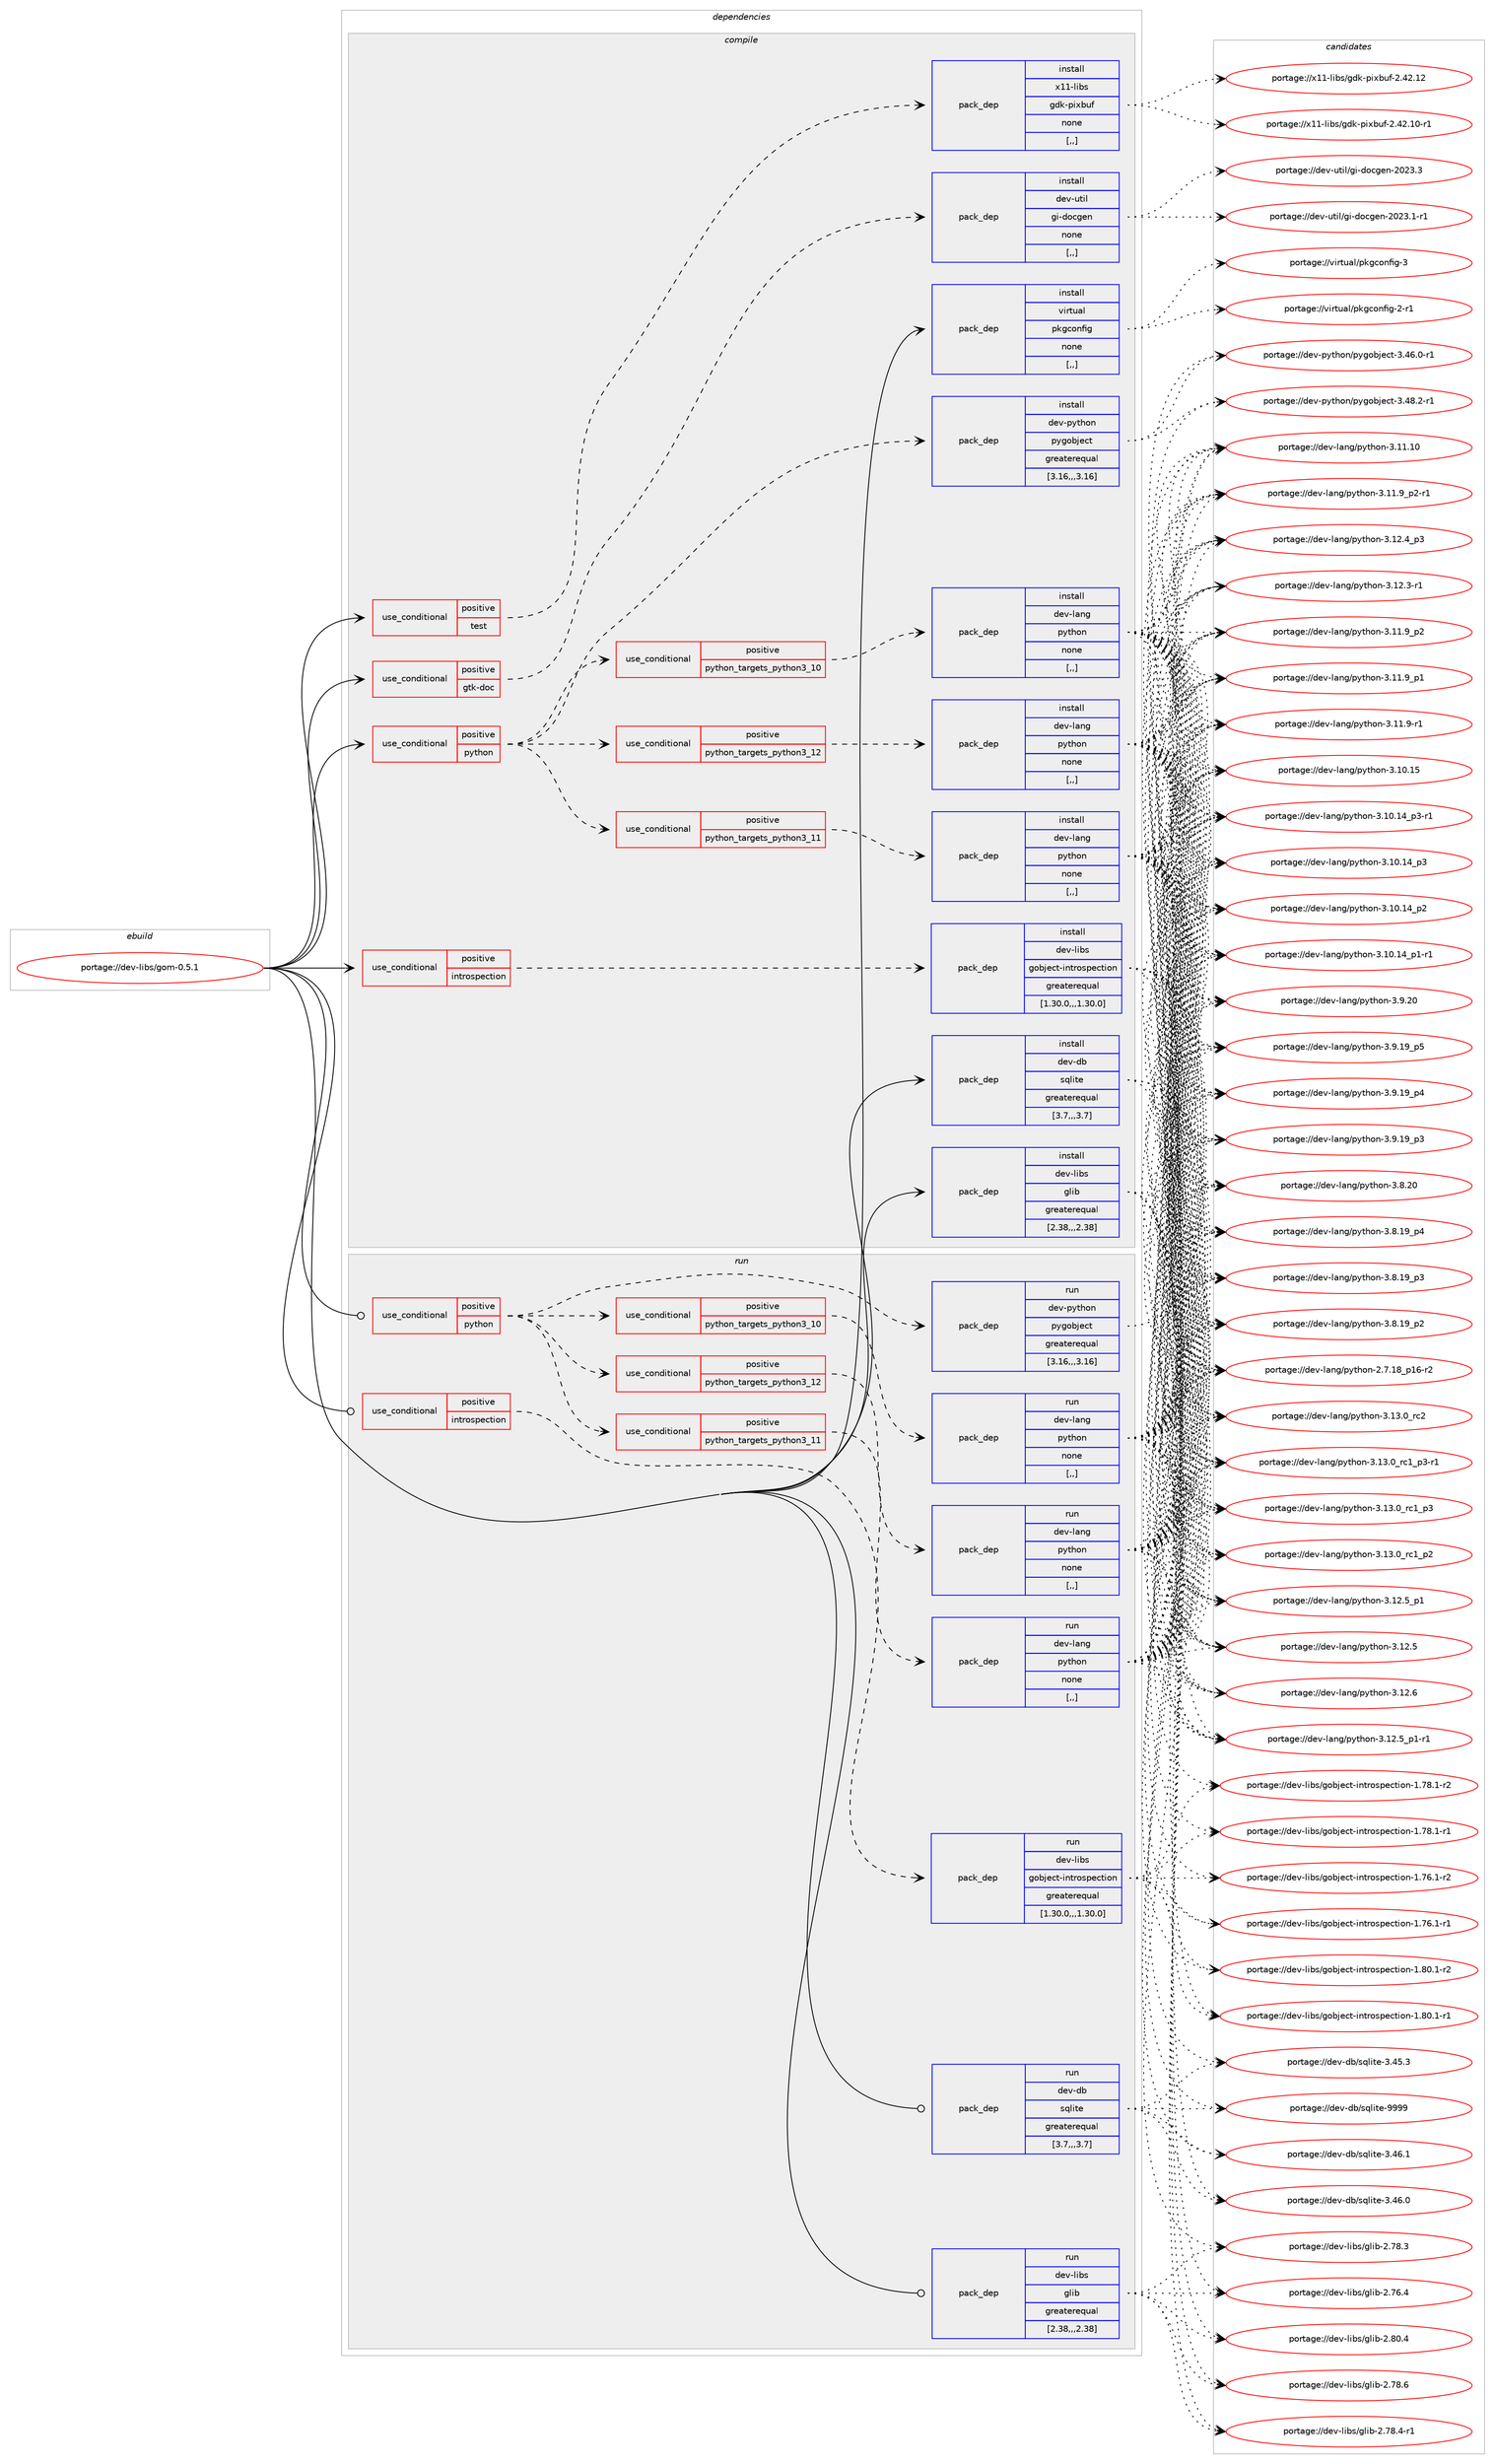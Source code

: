 digraph prolog {

# *************
# Graph options
# *************

newrank=true;
concentrate=true;
compound=true;
graph [rankdir=LR,fontname=Helvetica,fontsize=10,ranksep=1.5];#, ranksep=2.5, nodesep=0.2];
edge  [arrowhead=vee];
node  [fontname=Helvetica,fontsize=10];

# **********
# The ebuild
# **********

subgraph cluster_leftcol {
color=gray;
label=<<i>ebuild</i>>;
id [label="portage://dev-libs/gom-0.5.1", color=red, width=4, href="../dev-libs/gom-0.5.1.svg"];
}

# ****************
# The dependencies
# ****************

subgraph cluster_midcol {
color=gray;
label=<<i>dependencies</i>>;
subgraph cluster_compile {
fillcolor="#eeeeee";
style=filled;
label=<<i>compile</i>>;
subgraph cond156551 {
dependency602653 [label=<<TABLE BORDER="0" CELLBORDER="1" CELLSPACING="0" CELLPADDING="4"><TR><TD ROWSPAN="3" CELLPADDING="10">use_conditional</TD></TR><TR><TD>positive</TD></TR><TR><TD>gtk-doc</TD></TR></TABLE>>, shape=none, color=red];
subgraph pack441358 {
dependency602654 [label=<<TABLE BORDER="0" CELLBORDER="1" CELLSPACING="0" CELLPADDING="4" WIDTH="220"><TR><TD ROWSPAN="6" CELLPADDING="30">pack_dep</TD></TR><TR><TD WIDTH="110">install</TD></TR><TR><TD>dev-util</TD></TR><TR><TD>gi-docgen</TD></TR><TR><TD>none</TD></TR><TR><TD>[,,]</TD></TR></TABLE>>, shape=none, color=blue];
}
dependency602653:e -> dependency602654:w [weight=20,style="dashed",arrowhead="vee"];
}
id:e -> dependency602653:w [weight=20,style="solid",arrowhead="vee"];
subgraph cond156552 {
dependency602655 [label=<<TABLE BORDER="0" CELLBORDER="1" CELLSPACING="0" CELLPADDING="4"><TR><TD ROWSPAN="3" CELLPADDING="10">use_conditional</TD></TR><TR><TD>positive</TD></TR><TR><TD>introspection</TD></TR></TABLE>>, shape=none, color=red];
subgraph pack441359 {
dependency602656 [label=<<TABLE BORDER="0" CELLBORDER="1" CELLSPACING="0" CELLPADDING="4" WIDTH="220"><TR><TD ROWSPAN="6" CELLPADDING="30">pack_dep</TD></TR><TR><TD WIDTH="110">install</TD></TR><TR><TD>dev-libs</TD></TR><TR><TD>gobject-introspection</TD></TR><TR><TD>greaterequal</TD></TR><TR><TD>[1.30.0,,,1.30.0]</TD></TR></TABLE>>, shape=none, color=blue];
}
dependency602655:e -> dependency602656:w [weight=20,style="dashed",arrowhead="vee"];
}
id:e -> dependency602655:w [weight=20,style="solid",arrowhead="vee"];
subgraph cond156553 {
dependency602657 [label=<<TABLE BORDER="0" CELLBORDER="1" CELLSPACING="0" CELLPADDING="4"><TR><TD ROWSPAN="3" CELLPADDING="10">use_conditional</TD></TR><TR><TD>positive</TD></TR><TR><TD>python</TD></TR></TABLE>>, shape=none, color=red];
subgraph cond156554 {
dependency602658 [label=<<TABLE BORDER="0" CELLBORDER="1" CELLSPACING="0" CELLPADDING="4"><TR><TD ROWSPAN="3" CELLPADDING="10">use_conditional</TD></TR><TR><TD>positive</TD></TR><TR><TD>python_targets_python3_10</TD></TR></TABLE>>, shape=none, color=red];
subgraph pack441360 {
dependency602659 [label=<<TABLE BORDER="0" CELLBORDER="1" CELLSPACING="0" CELLPADDING="4" WIDTH="220"><TR><TD ROWSPAN="6" CELLPADDING="30">pack_dep</TD></TR><TR><TD WIDTH="110">install</TD></TR><TR><TD>dev-lang</TD></TR><TR><TD>python</TD></TR><TR><TD>none</TD></TR><TR><TD>[,,]</TD></TR></TABLE>>, shape=none, color=blue];
}
dependency602658:e -> dependency602659:w [weight=20,style="dashed",arrowhead="vee"];
}
dependency602657:e -> dependency602658:w [weight=20,style="dashed",arrowhead="vee"];
subgraph cond156555 {
dependency602660 [label=<<TABLE BORDER="0" CELLBORDER="1" CELLSPACING="0" CELLPADDING="4"><TR><TD ROWSPAN="3" CELLPADDING="10">use_conditional</TD></TR><TR><TD>positive</TD></TR><TR><TD>python_targets_python3_11</TD></TR></TABLE>>, shape=none, color=red];
subgraph pack441361 {
dependency602661 [label=<<TABLE BORDER="0" CELLBORDER="1" CELLSPACING="0" CELLPADDING="4" WIDTH="220"><TR><TD ROWSPAN="6" CELLPADDING="30">pack_dep</TD></TR><TR><TD WIDTH="110">install</TD></TR><TR><TD>dev-lang</TD></TR><TR><TD>python</TD></TR><TR><TD>none</TD></TR><TR><TD>[,,]</TD></TR></TABLE>>, shape=none, color=blue];
}
dependency602660:e -> dependency602661:w [weight=20,style="dashed",arrowhead="vee"];
}
dependency602657:e -> dependency602660:w [weight=20,style="dashed",arrowhead="vee"];
subgraph cond156556 {
dependency602662 [label=<<TABLE BORDER="0" CELLBORDER="1" CELLSPACING="0" CELLPADDING="4"><TR><TD ROWSPAN="3" CELLPADDING="10">use_conditional</TD></TR><TR><TD>positive</TD></TR><TR><TD>python_targets_python3_12</TD></TR></TABLE>>, shape=none, color=red];
subgraph pack441362 {
dependency602663 [label=<<TABLE BORDER="0" CELLBORDER="1" CELLSPACING="0" CELLPADDING="4" WIDTH="220"><TR><TD ROWSPAN="6" CELLPADDING="30">pack_dep</TD></TR><TR><TD WIDTH="110">install</TD></TR><TR><TD>dev-lang</TD></TR><TR><TD>python</TD></TR><TR><TD>none</TD></TR><TR><TD>[,,]</TD></TR></TABLE>>, shape=none, color=blue];
}
dependency602662:e -> dependency602663:w [weight=20,style="dashed",arrowhead="vee"];
}
dependency602657:e -> dependency602662:w [weight=20,style="dashed",arrowhead="vee"];
subgraph pack441363 {
dependency602664 [label=<<TABLE BORDER="0" CELLBORDER="1" CELLSPACING="0" CELLPADDING="4" WIDTH="220"><TR><TD ROWSPAN="6" CELLPADDING="30">pack_dep</TD></TR><TR><TD WIDTH="110">install</TD></TR><TR><TD>dev-python</TD></TR><TR><TD>pygobject</TD></TR><TR><TD>greaterequal</TD></TR><TR><TD>[3.16,,,3.16]</TD></TR></TABLE>>, shape=none, color=blue];
}
dependency602657:e -> dependency602664:w [weight=20,style="dashed",arrowhead="vee"];
}
id:e -> dependency602657:w [weight=20,style="solid",arrowhead="vee"];
subgraph cond156557 {
dependency602665 [label=<<TABLE BORDER="0" CELLBORDER="1" CELLSPACING="0" CELLPADDING="4"><TR><TD ROWSPAN="3" CELLPADDING="10">use_conditional</TD></TR><TR><TD>positive</TD></TR><TR><TD>test</TD></TR></TABLE>>, shape=none, color=red];
subgraph pack441364 {
dependency602666 [label=<<TABLE BORDER="0" CELLBORDER="1" CELLSPACING="0" CELLPADDING="4" WIDTH="220"><TR><TD ROWSPAN="6" CELLPADDING="30">pack_dep</TD></TR><TR><TD WIDTH="110">install</TD></TR><TR><TD>x11-libs</TD></TR><TR><TD>gdk-pixbuf</TD></TR><TR><TD>none</TD></TR><TR><TD>[,,]</TD></TR></TABLE>>, shape=none, color=blue];
}
dependency602665:e -> dependency602666:w [weight=20,style="dashed",arrowhead="vee"];
}
id:e -> dependency602665:w [weight=20,style="solid",arrowhead="vee"];
subgraph pack441365 {
dependency602667 [label=<<TABLE BORDER="0" CELLBORDER="1" CELLSPACING="0" CELLPADDING="4" WIDTH="220"><TR><TD ROWSPAN="6" CELLPADDING="30">pack_dep</TD></TR><TR><TD WIDTH="110">install</TD></TR><TR><TD>dev-db</TD></TR><TR><TD>sqlite</TD></TR><TR><TD>greaterequal</TD></TR><TR><TD>[3.7,,,3.7]</TD></TR></TABLE>>, shape=none, color=blue];
}
id:e -> dependency602667:w [weight=20,style="solid",arrowhead="vee"];
subgraph pack441366 {
dependency602668 [label=<<TABLE BORDER="0" CELLBORDER="1" CELLSPACING="0" CELLPADDING="4" WIDTH="220"><TR><TD ROWSPAN="6" CELLPADDING="30">pack_dep</TD></TR><TR><TD WIDTH="110">install</TD></TR><TR><TD>dev-libs</TD></TR><TR><TD>glib</TD></TR><TR><TD>greaterequal</TD></TR><TR><TD>[2.38,,,2.38]</TD></TR></TABLE>>, shape=none, color=blue];
}
id:e -> dependency602668:w [weight=20,style="solid",arrowhead="vee"];
subgraph pack441367 {
dependency602669 [label=<<TABLE BORDER="0" CELLBORDER="1" CELLSPACING="0" CELLPADDING="4" WIDTH="220"><TR><TD ROWSPAN="6" CELLPADDING="30">pack_dep</TD></TR><TR><TD WIDTH="110">install</TD></TR><TR><TD>virtual</TD></TR><TR><TD>pkgconfig</TD></TR><TR><TD>none</TD></TR><TR><TD>[,,]</TD></TR></TABLE>>, shape=none, color=blue];
}
id:e -> dependency602669:w [weight=20,style="solid",arrowhead="vee"];
}
subgraph cluster_compileandrun {
fillcolor="#eeeeee";
style=filled;
label=<<i>compile and run</i>>;
}
subgraph cluster_run {
fillcolor="#eeeeee";
style=filled;
label=<<i>run</i>>;
subgraph cond156558 {
dependency602670 [label=<<TABLE BORDER="0" CELLBORDER="1" CELLSPACING="0" CELLPADDING="4"><TR><TD ROWSPAN="3" CELLPADDING="10">use_conditional</TD></TR><TR><TD>positive</TD></TR><TR><TD>introspection</TD></TR></TABLE>>, shape=none, color=red];
subgraph pack441368 {
dependency602671 [label=<<TABLE BORDER="0" CELLBORDER="1" CELLSPACING="0" CELLPADDING="4" WIDTH="220"><TR><TD ROWSPAN="6" CELLPADDING="30">pack_dep</TD></TR><TR><TD WIDTH="110">run</TD></TR><TR><TD>dev-libs</TD></TR><TR><TD>gobject-introspection</TD></TR><TR><TD>greaterequal</TD></TR><TR><TD>[1.30.0,,,1.30.0]</TD></TR></TABLE>>, shape=none, color=blue];
}
dependency602670:e -> dependency602671:w [weight=20,style="dashed",arrowhead="vee"];
}
id:e -> dependency602670:w [weight=20,style="solid",arrowhead="odot"];
subgraph cond156559 {
dependency602672 [label=<<TABLE BORDER="0" CELLBORDER="1" CELLSPACING="0" CELLPADDING="4"><TR><TD ROWSPAN="3" CELLPADDING="10">use_conditional</TD></TR><TR><TD>positive</TD></TR><TR><TD>python</TD></TR></TABLE>>, shape=none, color=red];
subgraph cond156560 {
dependency602673 [label=<<TABLE BORDER="0" CELLBORDER="1" CELLSPACING="0" CELLPADDING="4"><TR><TD ROWSPAN="3" CELLPADDING="10">use_conditional</TD></TR><TR><TD>positive</TD></TR><TR><TD>python_targets_python3_10</TD></TR></TABLE>>, shape=none, color=red];
subgraph pack441369 {
dependency602674 [label=<<TABLE BORDER="0" CELLBORDER="1" CELLSPACING="0" CELLPADDING="4" WIDTH="220"><TR><TD ROWSPAN="6" CELLPADDING="30">pack_dep</TD></TR><TR><TD WIDTH="110">run</TD></TR><TR><TD>dev-lang</TD></TR><TR><TD>python</TD></TR><TR><TD>none</TD></TR><TR><TD>[,,]</TD></TR></TABLE>>, shape=none, color=blue];
}
dependency602673:e -> dependency602674:w [weight=20,style="dashed",arrowhead="vee"];
}
dependency602672:e -> dependency602673:w [weight=20,style="dashed",arrowhead="vee"];
subgraph cond156561 {
dependency602675 [label=<<TABLE BORDER="0" CELLBORDER="1" CELLSPACING="0" CELLPADDING="4"><TR><TD ROWSPAN="3" CELLPADDING="10">use_conditional</TD></TR><TR><TD>positive</TD></TR><TR><TD>python_targets_python3_11</TD></TR></TABLE>>, shape=none, color=red];
subgraph pack441370 {
dependency602676 [label=<<TABLE BORDER="0" CELLBORDER="1" CELLSPACING="0" CELLPADDING="4" WIDTH="220"><TR><TD ROWSPAN="6" CELLPADDING="30">pack_dep</TD></TR><TR><TD WIDTH="110">run</TD></TR><TR><TD>dev-lang</TD></TR><TR><TD>python</TD></TR><TR><TD>none</TD></TR><TR><TD>[,,]</TD></TR></TABLE>>, shape=none, color=blue];
}
dependency602675:e -> dependency602676:w [weight=20,style="dashed",arrowhead="vee"];
}
dependency602672:e -> dependency602675:w [weight=20,style="dashed",arrowhead="vee"];
subgraph cond156562 {
dependency602677 [label=<<TABLE BORDER="0" CELLBORDER="1" CELLSPACING="0" CELLPADDING="4"><TR><TD ROWSPAN="3" CELLPADDING="10">use_conditional</TD></TR><TR><TD>positive</TD></TR><TR><TD>python_targets_python3_12</TD></TR></TABLE>>, shape=none, color=red];
subgraph pack441371 {
dependency602678 [label=<<TABLE BORDER="0" CELLBORDER="1" CELLSPACING="0" CELLPADDING="4" WIDTH="220"><TR><TD ROWSPAN="6" CELLPADDING="30">pack_dep</TD></TR><TR><TD WIDTH="110">run</TD></TR><TR><TD>dev-lang</TD></TR><TR><TD>python</TD></TR><TR><TD>none</TD></TR><TR><TD>[,,]</TD></TR></TABLE>>, shape=none, color=blue];
}
dependency602677:e -> dependency602678:w [weight=20,style="dashed",arrowhead="vee"];
}
dependency602672:e -> dependency602677:w [weight=20,style="dashed",arrowhead="vee"];
subgraph pack441372 {
dependency602679 [label=<<TABLE BORDER="0" CELLBORDER="1" CELLSPACING="0" CELLPADDING="4" WIDTH="220"><TR><TD ROWSPAN="6" CELLPADDING="30">pack_dep</TD></TR><TR><TD WIDTH="110">run</TD></TR><TR><TD>dev-python</TD></TR><TR><TD>pygobject</TD></TR><TR><TD>greaterequal</TD></TR><TR><TD>[3.16,,,3.16]</TD></TR></TABLE>>, shape=none, color=blue];
}
dependency602672:e -> dependency602679:w [weight=20,style="dashed",arrowhead="vee"];
}
id:e -> dependency602672:w [weight=20,style="solid",arrowhead="odot"];
subgraph pack441373 {
dependency602680 [label=<<TABLE BORDER="0" CELLBORDER="1" CELLSPACING="0" CELLPADDING="4" WIDTH="220"><TR><TD ROWSPAN="6" CELLPADDING="30">pack_dep</TD></TR><TR><TD WIDTH="110">run</TD></TR><TR><TD>dev-db</TD></TR><TR><TD>sqlite</TD></TR><TR><TD>greaterequal</TD></TR><TR><TD>[3.7,,,3.7]</TD></TR></TABLE>>, shape=none, color=blue];
}
id:e -> dependency602680:w [weight=20,style="solid",arrowhead="odot"];
subgraph pack441374 {
dependency602681 [label=<<TABLE BORDER="0" CELLBORDER="1" CELLSPACING="0" CELLPADDING="4" WIDTH="220"><TR><TD ROWSPAN="6" CELLPADDING="30">pack_dep</TD></TR><TR><TD WIDTH="110">run</TD></TR><TR><TD>dev-libs</TD></TR><TR><TD>glib</TD></TR><TR><TD>greaterequal</TD></TR><TR><TD>[2.38,,,2.38]</TD></TR></TABLE>>, shape=none, color=blue];
}
id:e -> dependency602681:w [weight=20,style="solid",arrowhead="odot"];
}
}

# **************
# The candidates
# **************

subgraph cluster_choices {
rank=same;
color=gray;
label=<<i>candidates</i>>;

subgraph choice441358 {
color=black;
nodesep=1;
choice1001011184511711610510847103105451001119910310111045504850514651 [label="portage://dev-util/gi-docgen-2023.3", color=red, width=4,href="../dev-util/gi-docgen-2023.3.svg"];
choice10010111845117116105108471031054510011199103101110455048505146494511449 [label="portage://dev-util/gi-docgen-2023.1-r1", color=red, width=4,href="../dev-util/gi-docgen-2023.1-r1.svg"];
dependency602654:e -> choice1001011184511711610510847103105451001119910310111045504850514651:w [style=dotted,weight="100"];
dependency602654:e -> choice10010111845117116105108471031054510011199103101110455048505146494511449:w [style=dotted,weight="100"];
}
subgraph choice441359 {
color=black;
nodesep=1;
choice10010111845108105981154710311198106101991164510511011611411111511210199116105111110454946564846494511450 [label="portage://dev-libs/gobject-introspection-1.80.1-r2", color=red, width=4,href="../dev-libs/gobject-introspection-1.80.1-r2.svg"];
choice10010111845108105981154710311198106101991164510511011611411111511210199116105111110454946564846494511449 [label="portage://dev-libs/gobject-introspection-1.80.1-r1", color=red, width=4,href="../dev-libs/gobject-introspection-1.80.1-r1.svg"];
choice10010111845108105981154710311198106101991164510511011611411111511210199116105111110454946555646494511450 [label="portage://dev-libs/gobject-introspection-1.78.1-r2", color=red, width=4,href="../dev-libs/gobject-introspection-1.78.1-r2.svg"];
choice10010111845108105981154710311198106101991164510511011611411111511210199116105111110454946555646494511449 [label="portage://dev-libs/gobject-introspection-1.78.1-r1", color=red, width=4,href="../dev-libs/gobject-introspection-1.78.1-r1.svg"];
choice10010111845108105981154710311198106101991164510511011611411111511210199116105111110454946555446494511450 [label="portage://dev-libs/gobject-introspection-1.76.1-r2", color=red, width=4,href="../dev-libs/gobject-introspection-1.76.1-r2.svg"];
choice10010111845108105981154710311198106101991164510511011611411111511210199116105111110454946555446494511449 [label="portage://dev-libs/gobject-introspection-1.76.1-r1", color=red, width=4,href="../dev-libs/gobject-introspection-1.76.1-r1.svg"];
dependency602656:e -> choice10010111845108105981154710311198106101991164510511011611411111511210199116105111110454946564846494511450:w [style=dotted,weight="100"];
dependency602656:e -> choice10010111845108105981154710311198106101991164510511011611411111511210199116105111110454946564846494511449:w [style=dotted,weight="100"];
dependency602656:e -> choice10010111845108105981154710311198106101991164510511011611411111511210199116105111110454946555646494511450:w [style=dotted,weight="100"];
dependency602656:e -> choice10010111845108105981154710311198106101991164510511011611411111511210199116105111110454946555646494511449:w [style=dotted,weight="100"];
dependency602656:e -> choice10010111845108105981154710311198106101991164510511011611411111511210199116105111110454946555446494511450:w [style=dotted,weight="100"];
dependency602656:e -> choice10010111845108105981154710311198106101991164510511011611411111511210199116105111110454946555446494511449:w [style=dotted,weight="100"];
}
subgraph choice441360 {
color=black;
nodesep=1;
choice10010111845108971101034711212111610411111045514649514648951149950 [label="portage://dev-lang/python-3.13.0_rc2", color=red, width=4,href="../dev-lang/python-3.13.0_rc2.svg"];
choice1001011184510897110103471121211161041111104551464951464895114994995112514511449 [label="portage://dev-lang/python-3.13.0_rc1_p3-r1", color=red, width=4,href="../dev-lang/python-3.13.0_rc1_p3-r1.svg"];
choice100101118451089711010347112121116104111110455146495146489511499499511251 [label="portage://dev-lang/python-3.13.0_rc1_p3", color=red, width=4,href="../dev-lang/python-3.13.0_rc1_p3.svg"];
choice100101118451089711010347112121116104111110455146495146489511499499511250 [label="portage://dev-lang/python-3.13.0_rc1_p2", color=red, width=4,href="../dev-lang/python-3.13.0_rc1_p2.svg"];
choice10010111845108971101034711212111610411111045514649504654 [label="portage://dev-lang/python-3.12.6", color=red, width=4,href="../dev-lang/python-3.12.6.svg"];
choice1001011184510897110103471121211161041111104551464950465395112494511449 [label="portage://dev-lang/python-3.12.5_p1-r1", color=red, width=4,href="../dev-lang/python-3.12.5_p1-r1.svg"];
choice100101118451089711010347112121116104111110455146495046539511249 [label="portage://dev-lang/python-3.12.5_p1", color=red, width=4,href="../dev-lang/python-3.12.5_p1.svg"];
choice10010111845108971101034711212111610411111045514649504653 [label="portage://dev-lang/python-3.12.5", color=red, width=4,href="../dev-lang/python-3.12.5.svg"];
choice100101118451089711010347112121116104111110455146495046529511251 [label="portage://dev-lang/python-3.12.4_p3", color=red, width=4,href="../dev-lang/python-3.12.4_p3.svg"];
choice100101118451089711010347112121116104111110455146495046514511449 [label="portage://dev-lang/python-3.12.3-r1", color=red, width=4,href="../dev-lang/python-3.12.3-r1.svg"];
choice1001011184510897110103471121211161041111104551464949464948 [label="portage://dev-lang/python-3.11.10", color=red, width=4,href="../dev-lang/python-3.11.10.svg"];
choice1001011184510897110103471121211161041111104551464949465795112504511449 [label="portage://dev-lang/python-3.11.9_p2-r1", color=red, width=4,href="../dev-lang/python-3.11.9_p2-r1.svg"];
choice100101118451089711010347112121116104111110455146494946579511250 [label="portage://dev-lang/python-3.11.9_p2", color=red, width=4,href="../dev-lang/python-3.11.9_p2.svg"];
choice100101118451089711010347112121116104111110455146494946579511249 [label="portage://dev-lang/python-3.11.9_p1", color=red, width=4,href="../dev-lang/python-3.11.9_p1.svg"];
choice100101118451089711010347112121116104111110455146494946574511449 [label="portage://dev-lang/python-3.11.9-r1", color=red, width=4,href="../dev-lang/python-3.11.9-r1.svg"];
choice1001011184510897110103471121211161041111104551464948464953 [label="portage://dev-lang/python-3.10.15", color=red, width=4,href="../dev-lang/python-3.10.15.svg"];
choice100101118451089711010347112121116104111110455146494846495295112514511449 [label="portage://dev-lang/python-3.10.14_p3-r1", color=red, width=4,href="../dev-lang/python-3.10.14_p3-r1.svg"];
choice10010111845108971101034711212111610411111045514649484649529511251 [label="portage://dev-lang/python-3.10.14_p3", color=red, width=4,href="../dev-lang/python-3.10.14_p3.svg"];
choice10010111845108971101034711212111610411111045514649484649529511250 [label="portage://dev-lang/python-3.10.14_p2", color=red, width=4,href="../dev-lang/python-3.10.14_p2.svg"];
choice100101118451089711010347112121116104111110455146494846495295112494511449 [label="portage://dev-lang/python-3.10.14_p1-r1", color=red, width=4,href="../dev-lang/python-3.10.14_p1-r1.svg"];
choice10010111845108971101034711212111610411111045514657465048 [label="portage://dev-lang/python-3.9.20", color=red, width=4,href="../dev-lang/python-3.9.20.svg"];
choice100101118451089711010347112121116104111110455146574649579511253 [label="portage://dev-lang/python-3.9.19_p5", color=red, width=4,href="../dev-lang/python-3.9.19_p5.svg"];
choice100101118451089711010347112121116104111110455146574649579511252 [label="portage://dev-lang/python-3.9.19_p4", color=red, width=4,href="../dev-lang/python-3.9.19_p4.svg"];
choice100101118451089711010347112121116104111110455146574649579511251 [label="portage://dev-lang/python-3.9.19_p3", color=red, width=4,href="../dev-lang/python-3.9.19_p3.svg"];
choice10010111845108971101034711212111610411111045514656465048 [label="portage://dev-lang/python-3.8.20", color=red, width=4,href="../dev-lang/python-3.8.20.svg"];
choice100101118451089711010347112121116104111110455146564649579511252 [label="portage://dev-lang/python-3.8.19_p4", color=red, width=4,href="../dev-lang/python-3.8.19_p4.svg"];
choice100101118451089711010347112121116104111110455146564649579511251 [label="portage://dev-lang/python-3.8.19_p3", color=red, width=4,href="../dev-lang/python-3.8.19_p3.svg"];
choice100101118451089711010347112121116104111110455146564649579511250 [label="portage://dev-lang/python-3.8.19_p2", color=red, width=4,href="../dev-lang/python-3.8.19_p2.svg"];
choice100101118451089711010347112121116104111110455046554649569511249544511450 [label="portage://dev-lang/python-2.7.18_p16-r2", color=red, width=4,href="../dev-lang/python-2.7.18_p16-r2.svg"];
dependency602659:e -> choice10010111845108971101034711212111610411111045514649514648951149950:w [style=dotted,weight="100"];
dependency602659:e -> choice1001011184510897110103471121211161041111104551464951464895114994995112514511449:w [style=dotted,weight="100"];
dependency602659:e -> choice100101118451089711010347112121116104111110455146495146489511499499511251:w [style=dotted,weight="100"];
dependency602659:e -> choice100101118451089711010347112121116104111110455146495146489511499499511250:w [style=dotted,weight="100"];
dependency602659:e -> choice10010111845108971101034711212111610411111045514649504654:w [style=dotted,weight="100"];
dependency602659:e -> choice1001011184510897110103471121211161041111104551464950465395112494511449:w [style=dotted,weight="100"];
dependency602659:e -> choice100101118451089711010347112121116104111110455146495046539511249:w [style=dotted,weight="100"];
dependency602659:e -> choice10010111845108971101034711212111610411111045514649504653:w [style=dotted,weight="100"];
dependency602659:e -> choice100101118451089711010347112121116104111110455146495046529511251:w [style=dotted,weight="100"];
dependency602659:e -> choice100101118451089711010347112121116104111110455146495046514511449:w [style=dotted,weight="100"];
dependency602659:e -> choice1001011184510897110103471121211161041111104551464949464948:w [style=dotted,weight="100"];
dependency602659:e -> choice1001011184510897110103471121211161041111104551464949465795112504511449:w [style=dotted,weight="100"];
dependency602659:e -> choice100101118451089711010347112121116104111110455146494946579511250:w [style=dotted,weight="100"];
dependency602659:e -> choice100101118451089711010347112121116104111110455146494946579511249:w [style=dotted,weight="100"];
dependency602659:e -> choice100101118451089711010347112121116104111110455146494946574511449:w [style=dotted,weight="100"];
dependency602659:e -> choice1001011184510897110103471121211161041111104551464948464953:w [style=dotted,weight="100"];
dependency602659:e -> choice100101118451089711010347112121116104111110455146494846495295112514511449:w [style=dotted,weight="100"];
dependency602659:e -> choice10010111845108971101034711212111610411111045514649484649529511251:w [style=dotted,weight="100"];
dependency602659:e -> choice10010111845108971101034711212111610411111045514649484649529511250:w [style=dotted,weight="100"];
dependency602659:e -> choice100101118451089711010347112121116104111110455146494846495295112494511449:w [style=dotted,weight="100"];
dependency602659:e -> choice10010111845108971101034711212111610411111045514657465048:w [style=dotted,weight="100"];
dependency602659:e -> choice100101118451089711010347112121116104111110455146574649579511253:w [style=dotted,weight="100"];
dependency602659:e -> choice100101118451089711010347112121116104111110455146574649579511252:w [style=dotted,weight="100"];
dependency602659:e -> choice100101118451089711010347112121116104111110455146574649579511251:w [style=dotted,weight="100"];
dependency602659:e -> choice10010111845108971101034711212111610411111045514656465048:w [style=dotted,weight="100"];
dependency602659:e -> choice100101118451089711010347112121116104111110455146564649579511252:w [style=dotted,weight="100"];
dependency602659:e -> choice100101118451089711010347112121116104111110455146564649579511251:w [style=dotted,weight="100"];
dependency602659:e -> choice100101118451089711010347112121116104111110455146564649579511250:w [style=dotted,weight="100"];
dependency602659:e -> choice100101118451089711010347112121116104111110455046554649569511249544511450:w [style=dotted,weight="100"];
}
subgraph choice441361 {
color=black;
nodesep=1;
choice10010111845108971101034711212111610411111045514649514648951149950 [label="portage://dev-lang/python-3.13.0_rc2", color=red, width=4,href="../dev-lang/python-3.13.0_rc2.svg"];
choice1001011184510897110103471121211161041111104551464951464895114994995112514511449 [label="portage://dev-lang/python-3.13.0_rc1_p3-r1", color=red, width=4,href="../dev-lang/python-3.13.0_rc1_p3-r1.svg"];
choice100101118451089711010347112121116104111110455146495146489511499499511251 [label="portage://dev-lang/python-3.13.0_rc1_p3", color=red, width=4,href="../dev-lang/python-3.13.0_rc1_p3.svg"];
choice100101118451089711010347112121116104111110455146495146489511499499511250 [label="portage://dev-lang/python-3.13.0_rc1_p2", color=red, width=4,href="../dev-lang/python-3.13.0_rc1_p2.svg"];
choice10010111845108971101034711212111610411111045514649504654 [label="portage://dev-lang/python-3.12.6", color=red, width=4,href="../dev-lang/python-3.12.6.svg"];
choice1001011184510897110103471121211161041111104551464950465395112494511449 [label="portage://dev-lang/python-3.12.5_p1-r1", color=red, width=4,href="../dev-lang/python-3.12.5_p1-r1.svg"];
choice100101118451089711010347112121116104111110455146495046539511249 [label="portage://dev-lang/python-3.12.5_p1", color=red, width=4,href="../dev-lang/python-3.12.5_p1.svg"];
choice10010111845108971101034711212111610411111045514649504653 [label="portage://dev-lang/python-3.12.5", color=red, width=4,href="../dev-lang/python-3.12.5.svg"];
choice100101118451089711010347112121116104111110455146495046529511251 [label="portage://dev-lang/python-3.12.4_p3", color=red, width=4,href="../dev-lang/python-3.12.4_p3.svg"];
choice100101118451089711010347112121116104111110455146495046514511449 [label="portage://dev-lang/python-3.12.3-r1", color=red, width=4,href="../dev-lang/python-3.12.3-r1.svg"];
choice1001011184510897110103471121211161041111104551464949464948 [label="portage://dev-lang/python-3.11.10", color=red, width=4,href="../dev-lang/python-3.11.10.svg"];
choice1001011184510897110103471121211161041111104551464949465795112504511449 [label="portage://dev-lang/python-3.11.9_p2-r1", color=red, width=4,href="../dev-lang/python-3.11.9_p2-r1.svg"];
choice100101118451089711010347112121116104111110455146494946579511250 [label="portage://dev-lang/python-3.11.9_p2", color=red, width=4,href="../dev-lang/python-3.11.9_p2.svg"];
choice100101118451089711010347112121116104111110455146494946579511249 [label="portage://dev-lang/python-3.11.9_p1", color=red, width=4,href="../dev-lang/python-3.11.9_p1.svg"];
choice100101118451089711010347112121116104111110455146494946574511449 [label="portage://dev-lang/python-3.11.9-r1", color=red, width=4,href="../dev-lang/python-3.11.9-r1.svg"];
choice1001011184510897110103471121211161041111104551464948464953 [label="portage://dev-lang/python-3.10.15", color=red, width=4,href="../dev-lang/python-3.10.15.svg"];
choice100101118451089711010347112121116104111110455146494846495295112514511449 [label="portage://dev-lang/python-3.10.14_p3-r1", color=red, width=4,href="../dev-lang/python-3.10.14_p3-r1.svg"];
choice10010111845108971101034711212111610411111045514649484649529511251 [label="portage://dev-lang/python-3.10.14_p3", color=red, width=4,href="../dev-lang/python-3.10.14_p3.svg"];
choice10010111845108971101034711212111610411111045514649484649529511250 [label="portage://dev-lang/python-3.10.14_p2", color=red, width=4,href="../dev-lang/python-3.10.14_p2.svg"];
choice100101118451089711010347112121116104111110455146494846495295112494511449 [label="portage://dev-lang/python-3.10.14_p1-r1", color=red, width=4,href="../dev-lang/python-3.10.14_p1-r1.svg"];
choice10010111845108971101034711212111610411111045514657465048 [label="portage://dev-lang/python-3.9.20", color=red, width=4,href="../dev-lang/python-3.9.20.svg"];
choice100101118451089711010347112121116104111110455146574649579511253 [label="portage://dev-lang/python-3.9.19_p5", color=red, width=4,href="../dev-lang/python-3.9.19_p5.svg"];
choice100101118451089711010347112121116104111110455146574649579511252 [label="portage://dev-lang/python-3.9.19_p4", color=red, width=4,href="../dev-lang/python-3.9.19_p4.svg"];
choice100101118451089711010347112121116104111110455146574649579511251 [label="portage://dev-lang/python-3.9.19_p3", color=red, width=4,href="../dev-lang/python-3.9.19_p3.svg"];
choice10010111845108971101034711212111610411111045514656465048 [label="portage://dev-lang/python-3.8.20", color=red, width=4,href="../dev-lang/python-3.8.20.svg"];
choice100101118451089711010347112121116104111110455146564649579511252 [label="portage://dev-lang/python-3.8.19_p4", color=red, width=4,href="../dev-lang/python-3.8.19_p4.svg"];
choice100101118451089711010347112121116104111110455146564649579511251 [label="portage://dev-lang/python-3.8.19_p3", color=red, width=4,href="../dev-lang/python-3.8.19_p3.svg"];
choice100101118451089711010347112121116104111110455146564649579511250 [label="portage://dev-lang/python-3.8.19_p2", color=red, width=4,href="../dev-lang/python-3.8.19_p2.svg"];
choice100101118451089711010347112121116104111110455046554649569511249544511450 [label="portage://dev-lang/python-2.7.18_p16-r2", color=red, width=4,href="../dev-lang/python-2.7.18_p16-r2.svg"];
dependency602661:e -> choice10010111845108971101034711212111610411111045514649514648951149950:w [style=dotted,weight="100"];
dependency602661:e -> choice1001011184510897110103471121211161041111104551464951464895114994995112514511449:w [style=dotted,weight="100"];
dependency602661:e -> choice100101118451089711010347112121116104111110455146495146489511499499511251:w [style=dotted,weight="100"];
dependency602661:e -> choice100101118451089711010347112121116104111110455146495146489511499499511250:w [style=dotted,weight="100"];
dependency602661:e -> choice10010111845108971101034711212111610411111045514649504654:w [style=dotted,weight="100"];
dependency602661:e -> choice1001011184510897110103471121211161041111104551464950465395112494511449:w [style=dotted,weight="100"];
dependency602661:e -> choice100101118451089711010347112121116104111110455146495046539511249:w [style=dotted,weight="100"];
dependency602661:e -> choice10010111845108971101034711212111610411111045514649504653:w [style=dotted,weight="100"];
dependency602661:e -> choice100101118451089711010347112121116104111110455146495046529511251:w [style=dotted,weight="100"];
dependency602661:e -> choice100101118451089711010347112121116104111110455146495046514511449:w [style=dotted,weight="100"];
dependency602661:e -> choice1001011184510897110103471121211161041111104551464949464948:w [style=dotted,weight="100"];
dependency602661:e -> choice1001011184510897110103471121211161041111104551464949465795112504511449:w [style=dotted,weight="100"];
dependency602661:e -> choice100101118451089711010347112121116104111110455146494946579511250:w [style=dotted,weight="100"];
dependency602661:e -> choice100101118451089711010347112121116104111110455146494946579511249:w [style=dotted,weight="100"];
dependency602661:e -> choice100101118451089711010347112121116104111110455146494946574511449:w [style=dotted,weight="100"];
dependency602661:e -> choice1001011184510897110103471121211161041111104551464948464953:w [style=dotted,weight="100"];
dependency602661:e -> choice100101118451089711010347112121116104111110455146494846495295112514511449:w [style=dotted,weight="100"];
dependency602661:e -> choice10010111845108971101034711212111610411111045514649484649529511251:w [style=dotted,weight="100"];
dependency602661:e -> choice10010111845108971101034711212111610411111045514649484649529511250:w [style=dotted,weight="100"];
dependency602661:e -> choice100101118451089711010347112121116104111110455146494846495295112494511449:w [style=dotted,weight="100"];
dependency602661:e -> choice10010111845108971101034711212111610411111045514657465048:w [style=dotted,weight="100"];
dependency602661:e -> choice100101118451089711010347112121116104111110455146574649579511253:w [style=dotted,weight="100"];
dependency602661:e -> choice100101118451089711010347112121116104111110455146574649579511252:w [style=dotted,weight="100"];
dependency602661:e -> choice100101118451089711010347112121116104111110455146574649579511251:w [style=dotted,weight="100"];
dependency602661:e -> choice10010111845108971101034711212111610411111045514656465048:w [style=dotted,weight="100"];
dependency602661:e -> choice100101118451089711010347112121116104111110455146564649579511252:w [style=dotted,weight="100"];
dependency602661:e -> choice100101118451089711010347112121116104111110455146564649579511251:w [style=dotted,weight="100"];
dependency602661:e -> choice100101118451089711010347112121116104111110455146564649579511250:w [style=dotted,weight="100"];
dependency602661:e -> choice100101118451089711010347112121116104111110455046554649569511249544511450:w [style=dotted,weight="100"];
}
subgraph choice441362 {
color=black;
nodesep=1;
choice10010111845108971101034711212111610411111045514649514648951149950 [label="portage://dev-lang/python-3.13.0_rc2", color=red, width=4,href="../dev-lang/python-3.13.0_rc2.svg"];
choice1001011184510897110103471121211161041111104551464951464895114994995112514511449 [label="portage://dev-lang/python-3.13.0_rc1_p3-r1", color=red, width=4,href="../dev-lang/python-3.13.0_rc1_p3-r1.svg"];
choice100101118451089711010347112121116104111110455146495146489511499499511251 [label="portage://dev-lang/python-3.13.0_rc1_p3", color=red, width=4,href="../dev-lang/python-3.13.0_rc1_p3.svg"];
choice100101118451089711010347112121116104111110455146495146489511499499511250 [label="portage://dev-lang/python-3.13.0_rc1_p2", color=red, width=4,href="../dev-lang/python-3.13.0_rc1_p2.svg"];
choice10010111845108971101034711212111610411111045514649504654 [label="portage://dev-lang/python-3.12.6", color=red, width=4,href="../dev-lang/python-3.12.6.svg"];
choice1001011184510897110103471121211161041111104551464950465395112494511449 [label="portage://dev-lang/python-3.12.5_p1-r1", color=red, width=4,href="../dev-lang/python-3.12.5_p1-r1.svg"];
choice100101118451089711010347112121116104111110455146495046539511249 [label="portage://dev-lang/python-3.12.5_p1", color=red, width=4,href="../dev-lang/python-3.12.5_p1.svg"];
choice10010111845108971101034711212111610411111045514649504653 [label="portage://dev-lang/python-3.12.5", color=red, width=4,href="../dev-lang/python-3.12.5.svg"];
choice100101118451089711010347112121116104111110455146495046529511251 [label="portage://dev-lang/python-3.12.4_p3", color=red, width=4,href="../dev-lang/python-3.12.4_p3.svg"];
choice100101118451089711010347112121116104111110455146495046514511449 [label="portage://dev-lang/python-3.12.3-r1", color=red, width=4,href="../dev-lang/python-3.12.3-r1.svg"];
choice1001011184510897110103471121211161041111104551464949464948 [label="portage://dev-lang/python-3.11.10", color=red, width=4,href="../dev-lang/python-3.11.10.svg"];
choice1001011184510897110103471121211161041111104551464949465795112504511449 [label="portage://dev-lang/python-3.11.9_p2-r1", color=red, width=4,href="../dev-lang/python-3.11.9_p2-r1.svg"];
choice100101118451089711010347112121116104111110455146494946579511250 [label="portage://dev-lang/python-3.11.9_p2", color=red, width=4,href="../dev-lang/python-3.11.9_p2.svg"];
choice100101118451089711010347112121116104111110455146494946579511249 [label="portage://dev-lang/python-3.11.9_p1", color=red, width=4,href="../dev-lang/python-3.11.9_p1.svg"];
choice100101118451089711010347112121116104111110455146494946574511449 [label="portage://dev-lang/python-3.11.9-r1", color=red, width=4,href="../dev-lang/python-3.11.9-r1.svg"];
choice1001011184510897110103471121211161041111104551464948464953 [label="portage://dev-lang/python-3.10.15", color=red, width=4,href="../dev-lang/python-3.10.15.svg"];
choice100101118451089711010347112121116104111110455146494846495295112514511449 [label="portage://dev-lang/python-3.10.14_p3-r1", color=red, width=4,href="../dev-lang/python-3.10.14_p3-r1.svg"];
choice10010111845108971101034711212111610411111045514649484649529511251 [label="portage://dev-lang/python-3.10.14_p3", color=red, width=4,href="../dev-lang/python-3.10.14_p3.svg"];
choice10010111845108971101034711212111610411111045514649484649529511250 [label="portage://dev-lang/python-3.10.14_p2", color=red, width=4,href="../dev-lang/python-3.10.14_p2.svg"];
choice100101118451089711010347112121116104111110455146494846495295112494511449 [label="portage://dev-lang/python-3.10.14_p1-r1", color=red, width=4,href="../dev-lang/python-3.10.14_p1-r1.svg"];
choice10010111845108971101034711212111610411111045514657465048 [label="portage://dev-lang/python-3.9.20", color=red, width=4,href="../dev-lang/python-3.9.20.svg"];
choice100101118451089711010347112121116104111110455146574649579511253 [label="portage://dev-lang/python-3.9.19_p5", color=red, width=4,href="../dev-lang/python-3.9.19_p5.svg"];
choice100101118451089711010347112121116104111110455146574649579511252 [label="portage://dev-lang/python-3.9.19_p4", color=red, width=4,href="../dev-lang/python-3.9.19_p4.svg"];
choice100101118451089711010347112121116104111110455146574649579511251 [label="portage://dev-lang/python-3.9.19_p3", color=red, width=4,href="../dev-lang/python-3.9.19_p3.svg"];
choice10010111845108971101034711212111610411111045514656465048 [label="portage://dev-lang/python-3.8.20", color=red, width=4,href="../dev-lang/python-3.8.20.svg"];
choice100101118451089711010347112121116104111110455146564649579511252 [label="portage://dev-lang/python-3.8.19_p4", color=red, width=4,href="../dev-lang/python-3.8.19_p4.svg"];
choice100101118451089711010347112121116104111110455146564649579511251 [label="portage://dev-lang/python-3.8.19_p3", color=red, width=4,href="../dev-lang/python-3.8.19_p3.svg"];
choice100101118451089711010347112121116104111110455146564649579511250 [label="portage://dev-lang/python-3.8.19_p2", color=red, width=4,href="../dev-lang/python-3.8.19_p2.svg"];
choice100101118451089711010347112121116104111110455046554649569511249544511450 [label="portage://dev-lang/python-2.7.18_p16-r2", color=red, width=4,href="../dev-lang/python-2.7.18_p16-r2.svg"];
dependency602663:e -> choice10010111845108971101034711212111610411111045514649514648951149950:w [style=dotted,weight="100"];
dependency602663:e -> choice1001011184510897110103471121211161041111104551464951464895114994995112514511449:w [style=dotted,weight="100"];
dependency602663:e -> choice100101118451089711010347112121116104111110455146495146489511499499511251:w [style=dotted,weight="100"];
dependency602663:e -> choice100101118451089711010347112121116104111110455146495146489511499499511250:w [style=dotted,weight="100"];
dependency602663:e -> choice10010111845108971101034711212111610411111045514649504654:w [style=dotted,weight="100"];
dependency602663:e -> choice1001011184510897110103471121211161041111104551464950465395112494511449:w [style=dotted,weight="100"];
dependency602663:e -> choice100101118451089711010347112121116104111110455146495046539511249:w [style=dotted,weight="100"];
dependency602663:e -> choice10010111845108971101034711212111610411111045514649504653:w [style=dotted,weight="100"];
dependency602663:e -> choice100101118451089711010347112121116104111110455146495046529511251:w [style=dotted,weight="100"];
dependency602663:e -> choice100101118451089711010347112121116104111110455146495046514511449:w [style=dotted,weight="100"];
dependency602663:e -> choice1001011184510897110103471121211161041111104551464949464948:w [style=dotted,weight="100"];
dependency602663:e -> choice1001011184510897110103471121211161041111104551464949465795112504511449:w [style=dotted,weight="100"];
dependency602663:e -> choice100101118451089711010347112121116104111110455146494946579511250:w [style=dotted,weight="100"];
dependency602663:e -> choice100101118451089711010347112121116104111110455146494946579511249:w [style=dotted,weight="100"];
dependency602663:e -> choice100101118451089711010347112121116104111110455146494946574511449:w [style=dotted,weight="100"];
dependency602663:e -> choice1001011184510897110103471121211161041111104551464948464953:w [style=dotted,weight="100"];
dependency602663:e -> choice100101118451089711010347112121116104111110455146494846495295112514511449:w [style=dotted,weight="100"];
dependency602663:e -> choice10010111845108971101034711212111610411111045514649484649529511251:w [style=dotted,weight="100"];
dependency602663:e -> choice10010111845108971101034711212111610411111045514649484649529511250:w [style=dotted,weight="100"];
dependency602663:e -> choice100101118451089711010347112121116104111110455146494846495295112494511449:w [style=dotted,weight="100"];
dependency602663:e -> choice10010111845108971101034711212111610411111045514657465048:w [style=dotted,weight="100"];
dependency602663:e -> choice100101118451089711010347112121116104111110455146574649579511253:w [style=dotted,weight="100"];
dependency602663:e -> choice100101118451089711010347112121116104111110455146574649579511252:w [style=dotted,weight="100"];
dependency602663:e -> choice100101118451089711010347112121116104111110455146574649579511251:w [style=dotted,weight="100"];
dependency602663:e -> choice10010111845108971101034711212111610411111045514656465048:w [style=dotted,weight="100"];
dependency602663:e -> choice100101118451089711010347112121116104111110455146564649579511252:w [style=dotted,weight="100"];
dependency602663:e -> choice100101118451089711010347112121116104111110455146564649579511251:w [style=dotted,weight="100"];
dependency602663:e -> choice100101118451089711010347112121116104111110455146564649579511250:w [style=dotted,weight="100"];
dependency602663:e -> choice100101118451089711010347112121116104111110455046554649569511249544511450:w [style=dotted,weight="100"];
}
subgraph choice441363 {
color=black;
nodesep=1;
choice10010111845112121116104111110471121211031119810610199116455146525646504511449 [label="portage://dev-python/pygobject-3.48.2-r1", color=red, width=4,href="../dev-python/pygobject-3.48.2-r1.svg"];
choice10010111845112121116104111110471121211031119810610199116455146525446484511449 [label="portage://dev-python/pygobject-3.46.0-r1", color=red, width=4,href="../dev-python/pygobject-3.46.0-r1.svg"];
dependency602664:e -> choice10010111845112121116104111110471121211031119810610199116455146525646504511449:w [style=dotted,weight="100"];
dependency602664:e -> choice10010111845112121116104111110471121211031119810610199116455146525446484511449:w [style=dotted,weight="100"];
}
subgraph choice441364 {
color=black;
nodesep=1;
choice120494945108105981154710310010745112105120981171024550465250464950 [label="portage://x11-libs/gdk-pixbuf-2.42.12", color=red, width=4,href="../x11-libs/gdk-pixbuf-2.42.12.svg"];
choice1204949451081059811547103100107451121051209811710245504652504649484511449 [label="portage://x11-libs/gdk-pixbuf-2.42.10-r1", color=red, width=4,href="../x11-libs/gdk-pixbuf-2.42.10-r1.svg"];
dependency602666:e -> choice120494945108105981154710310010745112105120981171024550465250464950:w [style=dotted,weight="100"];
dependency602666:e -> choice1204949451081059811547103100107451121051209811710245504652504649484511449:w [style=dotted,weight="100"];
}
subgraph choice441365 {
color=black;
nodesep=1;
choice1001011184510098471151131081051161014557575757 [label="portage://dev-db/sqlite-9999", color=red, width=4,href="../dev-db/sqlite-9999.svg"];
choice10010111845100984711511310810511610145514652544649 [label="portage://dev-db/sqlite-3.46.1", color=red, width=4,href="../dev-db/sqlite-3.46.1.svg"];
choice10010111845100984711511310810511610145514652544648 [label="portage://dev-db/sqlite-3.46.0", color=red, width=4,href="../dev-db/sqlite-3.46.0.svg"];
choice10010111845100984711511310810511610145514652534651 [label="portage://dev-db/sqlite-3.45.3", color=red, width=4,href="../dev-db/sqlite-3.45.3.svg"];
dependency602667:e -> choice1001011184510098471151131081051161014557575757:w [style=dotted,weight="100"];
dependency602667:e -> choice10010111845100984711511310810511610145514652544649:w [style=dotted,weight="100"];
dependency602667:e -> choice10010111845100984711511310810511610145514652544648:w [style=dotted,weight="100"];
dependency602667:e -> choice10010111845100984711511310810511610145514652534651:w [style=dotted,weight="100"];
}
subgraph choice441366 {
color=black;
nodesep=1;
choice1001011184510810598115471031081059845504656484652 [label="portage://dev-libs/glib-2.80.4", color=red, width=4,href="../dev-libs/glib-2.80.4.svg"];
choice1001011184510810598115471031081059845504655564654 [label="portage://dev-libs/glib-2.78.6", color=red, width=4,href="../dev-libs/glib-2.78.6.svg"];
choice10010111845108105981154710310810598455046555646524511449 [label="portage://dev-libs/glib-2.78.4-r1", color=red, width=4,href="../dev-libs/glib-2.78.4-r1.svg"];
choice1001011184510810598115471031081059845504655564651 [label="portage://dev-libs/glib-2.78.3", color=red, width=4,href="../dev-libs/glib-2.78.3.svg"];
choice1001011184510810598115471031081059845504655544652 [label="portage://dev-libs/glib-2.76.4", color=red, width=4,href="../dev-libs/glib-2.76.4.svg"];
dependency602668:e -> choice1001011184510810598115471031081059845504656484652:w [style=dotted,weight="100"];
dependency602668:e -> choice1001011184510810598115471031081059845504655564654:w [style=dotted,weight="100"];
dependency602668:e -> choice10010111845108105981154710310810598455046555646524511449:w [style=dotted,weight="100"];
dependency602668:e -> choice1001011184510810598115471031081059845504655564651:w [style=dotted,weight="100"];
dependency602668:e -> choice1001011184510810598115471031081059845504655544652:w [style=dotted,weight="100"];
}
subgraph choice441367 {
color=black;
nodesep=1;
choice1181051141161179710847112107103991111101021051034551 [label="portage://virtual/pkgconfig-3", color=red, width=4,href="../virtual/pkgconfig-3.svg"];
choice11810511411611797108471121071039911111010210510345504511449 [label="portage://virtual/pkgconfig-2-r1", color=red, width=4,href="../virtual/pkgconfig-2-r1.svg"];
dependency602669:e -> choice1181051141161179710847112107103991111101021051034551:w [style=dotted,weight="100"];
dependency602669:e -> choice11810511411611797108471121071039911111010210510345504511449:w [style=dotted,weight="100"];
}
subgraph choice441368 {
color=black;
nodesep=1;
choice10010111845108105981154710311198106101991164510511011611411111511210199116105111110454946564846494511450 [label="portage://dev-libs/gobject-introspection-1.80.1-r2", color=red, width=4,href="../dev-libs/gobject-introspection-1.80.1-r2.svg"];
choice10010111845108105981154710311198106101991164510511011611411111511210199116105111110454946564846494511449 [label="portage://dev-libs/gobject-introspection-1.80.1-r1", color=red, width=4,href="../dev-libs/gobject-introspection-1.80.1-r1.svg"];
choice10010111845108105981154710311198106101991164510511011611411111511210199116105111110454946555646494511450 [label="portage://dev-libs/gobject-introspection-1.78.1-r2", color=red, width=4,href="../dev-libs/gobject-introspection-1.78.1-r2.svg"];
choice10010111845108105981154710311198106101991164510511011611411111511210199116105111110454946555646494511449 [label="portage://dev-libs/gobject-introspection-1.78.1-r1", color=red, width=4,href="../dev-libs/gobject-introspection-1.78.1-r1.svg"];
choice10010111845108105981154710311198106101991164510511011611411111511210199116105111110454946555446494511450 [label="portage://dev-libs/gobject-introspection-1.76.1-r2", color=red, width=4,href="../dev-libs/gobject-introspection-1.76.1-r2.svg"];
choice10010111845108105981154710311198106101991164510511011611411111511210199116105111110454946555446494511449 [label="portage://dev-libs/gobject-introspection-1.76.1-r1", color=red, width=4,href="../dev-libs/gobject-introspection-1.76.1-r1.svg"];
dependency602671:e -> choice10010111845108105981154710311198106101991164510511011611411111511210199116105111110454946564846494511450:w [style=dotted,weight="100"];
dependency602671:e -> choice10010111845108105981154710311198106101991164510511011611411111511210199116105111110454946564846494511449:w [style=dotted,weight="100"];
dependency602671:e -> choice10010111845108105981154710311198106101991164510511011611411111511210199116105111110454946555646494511450:w [style=dotted,weight="100"];
dependency602671:e -> choice10010111845108105981154710311198106101991164510511011611411111511210199116105111110454946555646494511449:w [style=dotted,weight="100"];
dependency602671:e -> choice10010111845108105981154710311198106101991164510511011611411111511210199116105111110454946555446494511450:w [style=dotted,weight="100"];
dependency602671:e -> choice10010111845108105981154710311198106101991164510511011611411111511210199116105111110454946555446494511449:w [style=dotted,weight="100"];
}
subgraph choice441369 {
color=black;
nodesep=1;
choice10010111845108971101034711212111610411111045514649514648951149950 [label="portage://dev-lang/python-3.13.0_rc2", color=red, width=4,href="../dev-lang/python-3.13.0_rc2.svg"];
choice1001011184510897110103471121211161041111104551464951464895114994995112514511449 [label="portage://dev-lang/python-3.13.0_rc1_p3-r1", color=red, width=4,href="../dev-lang/python-3.13.0_rc1_p3-r1.svg"];
choice100101118451089711010347112121116104111110455146495146489511499499511251 [label="portage://dev-lang/python-3.13.0_rc1_p3", color=red, width=4,href="../dev-lang/python-3.13.0_rc1_p3.svg"];
choice100101118451089711010347112121116104111110455146495146489511499499511250 [label="portage://dev-lang/python-3.13.0_rc1_p2", color=red, width=4,href="../dev-lang/python-3.13.0_rc1_p2.svg"];
choice10010111845108971101034711212111610411111045514649504654 [label="portage://dev-lang/python-3.12.6", color=red, width=4,href="../dev-lang/python-3.12.6.svg"];
choice1001011184510897110103471121211161041111104551464950465395112494511449 [label="portage://dev-lang/python-3.12.5_p1-r1", color=red, width=4,href="../dev-lang/python-3.12.5_p1-r1.svg"];
choice100101118451089711010347112121116104111110455146495046539511249 [label="portage://dev-lang/python-3.12.5_p1", color=red, width=4,href="../dev-lang/python-3.12.5_p1.svg"];
choice10010111845108971101034711212111610411111045514649504653 [label="portage://dev-lang/python-3.12.5", color=red, width=4,href="../dev-lang/python-3.12.5.svg"];
choice100101118451089711010347112121116104111110455146495046529511251 [label="portage://dev-lang/python-3.12.4_p3", color=red, width=4,href="../dev-lang/python-3.12.4_p3.svg"];
choice100101118451089711010347112121116104111110455146495046514511449 [label="portage://dev-lang/python-3.12.3-r1", color=red, width=4,href="../dev-lang/python-3.12.3-r1.svg"];
choice1001011184510897110103471121211161041111104551464949464948 [label="portage://dev-lang/python-3.11.10", color=red, width=4,href="../dev-lang/python-3.11.10.svg"];
choice1001011184510897110103471121211161041111104551464949465795112504511449 [label="portage://dev-lang/python-3.11.9_p2-r1", color=red, width=4,href="../dev-lang/python-3.11.9_p2-r1.svg"];
choice100101118451089711010347112121116104111110455146494946579511250 [label="portage://dev-lang/python-3.11.9_p2", color=red, width=4,href="../dev-lang/python-3.11.9_p2.svg"];
choice100101118451089711010347112121116104111110455146494946579511249 [label="portage://dev-lang/python-3.11.9_p1", color=red, width=4,href="../dev-lang/python-3.11.9_p1.svg"];
choice100101118451089711010347112121116104111110455146494946574511449 [label="portage://dev-lang/python-3.11.9-r1", color=red, width=4,href="../dev-lang/python-3.11.9-r1.svg"];
choice1001011184510897110103471121211161041111104551464948464953 [label="portage://dev-lang/python-3.10.15", color=red, width=4,href="../dev-lang/python-3.10.15.svg"];
choice100101118451089711010347112121116104111110455146494846495295112514511449 [label="portage://dev-lang/python-3.10.14_p3-r1", color=red, width=4,href="../dev-lang/python-3.10.14_p3-r1.svg"];
choice10010111845108971101034711212111610411111045514649484649529511251 [label="portage://dev-lang/python-3.10.14_p3", color=red, width=4,href="../dev-lang/python-3.10.14_p3.svg"];
choice10010111845108971101034711212111610411111045514649484649529511250 [label="portage://dev-lang/python-3.10.14_p2", color=red, width=4,href="../dev-lang/python-3.10.14_p2.svg"];
choice100101118451089711010347112121116104111110455146494846495295112494511449 [label="portage://dev-lang/python-3.10.14_p1-r1", color=red, width=4,href="../dev-lang/python-3.10.14_p1-r1.svg"];
choice10010111845108971101034711212111610411111045514657465048 [label="portage://dev-lang/python-3.9.20", color=red, width=4,href="../dev-lang/python-3.9.20.svg"];
choice100101118451089711010347112121116104111110455146574649579511253 [label="portage://dev-lang/python-3.9.19_p5", color=red, width=4,href="../dev-lang/python-3.9.19_p5.svg"];
choice100101118451089711010347112121116104111110455146574649579511252 [label="portage://dev-lang/python-3.9.19_p4", color=red, width=4,href="../dev-lang/python-3.9.19_p4.svg"];
choice100101118451089711010347112121116104111110455146574649579511251 [label="portage://dev-lang/python-3.9.19_p3", color=red, width=4,href="../dev-lang/python-3.9.19_p3.svg"];
choice10010111845108971101034711212111610411111045514656465048 [label="portage://dev-lang/python-3.8.20", color=red, width=4,href="../dev-lang/python-3.8.20.svg"];
choice100101118451089711010347112121116104111110455146564649579511252 [label="portage://dev-lang/python-3.8.19_p4", color=red, width=4,href="../dev-lang/python-3.8.19_p4.svg"];
choice100101118451089711010347112121116104111110455146564649579511251 [label="portage://dev-lang/python-3.8.19_p3", color=red, width=4,href="../dev-lang/python-3.8.19_p3.svg"];
choice100101118451089711010347112121116104111110455146564649579511250 [label="portage://dev-lang/python-3.8.19_p2", color=red, width=4,href="../dev-lang/python-3.8.19_p2.svg"];
choice100101118451089711010347112121116104111110455046554649569511249544511450 [label="portage://dev-lang/python-2.7.18_p16-r2", color=red, width=4,href="../dev-lang/python-2.7.18_p16-r2.svg"];
dependency602674:e -> choice10010111845108971101034711212111610411111045514649514648951149950:w [style=dotted,weight="100"];
dependency602674:e -> choice1001011184510897110103471121211161041111104551464951464895114994995112514511449:w [style=dotted,weight="100"];
dependency602674:e -> choice100101118451089711010347112121116104111110455146495146489511499499511251:w [style=dotted,weight="100"];
dependency602674:e -> choice100101118451089711010347112121116104111110455146495146489511499499511250:w [style=dotted,weight="100"];
dependency602674:e -> choice10010111845108971101034711212111610411111045514649504654:w [style=dotted,weight="100"];
dependency602674:e -> choice1001011184510897110103471121211161041111104551464950465395112494511449:w [style=dotted,weight="100"];
dependency602674:e -> choice100101118451089711010347112121116104111110455146495046539511249:w [style=dotted,weight="100"];
dependency602674:e -> choice10010111845108971101034711212111610411111045514649504653:w [style=dotted,weight="100"];
dependency602674:e -> choice100101118451089711010347112121116104111110455146495046529511251:w [style=dotted,weight="100"];
dependency602674:e -> choice100101118451089711010347112121116104111110455146495046514511449:w [style=dotted,weight="100"];
dependency602674:e -> choice1001011184510897110103471121211161041111104551464949464948:w [style=dotted,weight="100"];
dependency602674:e -> choice1001011184510897110103471121211161041111104551464949465795112504511449:w [style=dotted,weight="100"];
dependency602674:e -> choice100101118451089711010347112121116104111110455146494946579511250:w [style=dotted,weight="100"];
dependency602674:e -> choice100101118451089711010347112121116104111110455146494946579511249:w [style=dotted,weight="100"];
dependency602674:e -> choice100101118451089711010347112121116104111110455146494946574511449:w [style=dotted,weight="100"];
dependency602674:e -> choice1001011184510897110103471121211161041111104551464948464953:w [style=dotted,weight="100"];
dependency602674:e -> choice100101118451089711010347112121116104111110455146494846495295112514511449:w [style=dotted,weight="100"];
dependency602674:e -> choice10010111845108971101034711212111610411111045514649484649529511251:w [style=dotted,weight="100"];
dependency602674:e -> choice10010111845108971101034711212111610411111045514649484649529511250:w [style=dotted,weight="100"];
dependency602674:e -> choice100101118451089711010347112121116104111110455146494846495295112494511449:w [style=dotted,weight="100"];
dependency602674:e -> choice10010111845108971101034711212111610411111045514657465048:w [style=dotted,weight="100"];
dependency602674:e -> choice100101118451089711010347112121116104111110455146574649579511253:w [style=dotted,weight="100"];
dependency602674:e -> choice100101118451089711010347112121116104111110455146574649579511252:w [style=dotted,weight="100"];
dependency602674:e -> choice100101118451089711010347112121116104111110455146574649579511251:w [style=dotted,weight="100"];
dependency602674:e -> choice10010111845108971101034711212111610411111045514656465048:w [style=dotted,weight="100"];
dependency602674:e -> choice100101118451089711010347112121116104111110455146564649579511252:w [style=dotted,weight="100"];
dependency602674:e -> choice100101118451089711010347112121116104111110455146564649579511251:w [style=dotted,weight="100"];
dependency602674:e -> choice100101118451089711010347112121116104111110455146564649579511250:w [style=dotted,weight="100"];
dependency602674:e -> choice100101118451089711010347112121116104111110455046554649569511249544511450:w [style=dotted,weight="100"];
}
subgraph choice441370 {
color=black;
nodesep=1;
choice10010111845108971101034711212111610411111045514649514648951149950 [label="portage://dev-lang/python-3.13.0_rc2", color=red, width=4,href="../dev-lang/python-3.13.0_rc2.svg"];
choice1001011184510897110103471121211161041111104551464951464895114994995112514511449 [label="portage://dev-lang/python-3.13.0_rc1_p3-r1", color=red, width=4,href="../dev-lang/python-3.13.0_rc1_p3-r1.svg"];
choice100101118451089711010347112121116104111110455146495146489511499499511251 [label="portage://dev-lang/python-3.13.0_rc1_p3", color=red, width=4,href="../dev-lang/python-3.13.0_rc1_p3.svg"];
choice100101118451089711010347112121116104111110455146495146489511499499511250 [label="portage://dev-lang/python-3.13.0_rc1_p2", color=red, width=4,href="../dev-lang/python-3.13.0_rc1_p2.svg"];
choice10010111845108971101034711212111610411111045514649504654 [label="portage://dev-lang/python-3.12.6", color=red, width=4,href="../dev-lang/python-3.12.6.svg"];
choice1001011184510897110103471121211161041111104551464950465395112494511449 [label="portage://dev-lang/python-3.12.5_p1-r1", color=red, width=4,href="../dev-lang/python-3.12.5_p1-r1.svg"];
choice100101118451089711010347112121116104111110455146495046539511249 [label="portage://dev-lang/python-3.12.5_p1", color=red, width=4,href="../dev-lang/python-3.12.5_p1.svg"];
choice10010111845108971101034711212111610411111045514649504653 [label="portage://dev-lang/python-3.12.5", color=red, width=4,href="../dev-lang/python-3.12.5.svg"];
choice100101118451089711010347112121116104111110455146495046529511251 [label="portage://dev-lang/python-3.12.4_p3", color=red, width=4,href="../dev-lang/python-3.12.4_p3.svg"];
choice100101118451089711010347112121116104111110455146495046514511449 [label="portage://dev-lang/python-3.12.3-r1", color=red, width=4,href="../dev-lang/python-3.12.3-r1.svg"];
choice1001011184510897110103471121211161041111104551464949464948 [label="portage://dev-lang/python-3.11.10", color=red, width=4,href="../dev-lang/python-3.11.10.svg"];
choice1001011184510897110103471121211161041111104551464949465795112504511449 [label="portage://dev-lang/python-3.11.9_p2-r1", color=red, width=4,href="../dev-lang/python-3.11.9_p2-r1.svg"];
choice100101118451089711010347112121116104111110455146494946579511250 [label="portage://dev-lang/python-3.11.9_p2", color=red, width=4,href="../dev-lang/python-3.11.9_p2.svg"];
choice100101118451089711010347112121116104111110455146494946579511249 [label="portage://dev-lang/python-3.11.9_p1", color=red, width=4,href="../dev-lang/python-3.11.9_p1.svg"];
choice100101118451089711010347112121116104111110455146494946574511449 [label="portage://dev-lang/python-3.11.9-r1", color=red, width=4,href="../dev-lang/python-3.11.9-r1.svg"];
choice1001011184510897110103471121211161041111104551464948464953 [label="portage://dev-lang/python-3.10.15", color=red, width=4,href="../dev-lang/python-3.10.15.svg"];
choice100101118451089711010347112121116104111110455146494846495295112514511449 [label="portage://dev-lang/python-3.10.14_p3-r1", color=red, width=4,href="../dev-lang/python-3.10.14_p3-r1.svg"];
choice10010111845108971101034711212111610411111045514649484649529511251 [label="portage://dev-lang/python-3.10.14_p3", color=red, width=4,href="../dev-lang/python-3.10.14_p3.svg"];
choice10010111845108971101034711212111610411111045514649484649529511250 [label="portage://dev-lang/python-3.10.14_p2", color=red, width=4,href="../dev-lang/python-3.10.14_p2.svg"];
choice100101118451089711010347112121116104111110455146494846495295112494511449 [label="portage://dev-lang/python-3.10.14_p1-r1", color=red, width=4,href="../dev-lang/python-3.10.14_p1-r1.svg"];
choice10010111845108971101034711212111610411111045514657465048 [label="portage://dev-lang/python-3.9.20", color=red, width=4,href="../dev-lang/python-3.9.20.svg"];
choice100101118451089711010347112121116104111110455146574649579511253 [label="portage://dev-lang/python-3.9.19_p5", color=red, width=4,href="../dev-lang/python-3.9.19_p5.svg"];
choice100101118451089711010347112121116104111110455146574649579511252 [label="portage://dev-lang/python-3.9.19_p4", color=red, width=4,href="../dev-lang/python-3.9.19_p4.svg"];
choice100101118451089711010347112121116104111110455146574649579511251 [label="portage://dev-lang/python-3.9.19_p3", color=red, width=4,href="../dev-lang/python-3.9.19_p3.svg"];
choice10010111845108971101034711212111610411111045514656465048 [label="portage://dev-lang/python-3.8.20", color=red, width=4,href="../dev-lang/python-3.8.20.svg"];
choice100101118451089711010347112121116104111110455146564649579511252 [label="portage://dev-lang/python-3.8.19_p4", color=red, width=4,href="../dev-lang/python-3.8.19_p4.svg"];
choice100101118451089711010347112121116104111110455146564649579511251 [label="portage://dev-lang/python-3.8.19_p3", color=red, width=4,href="../dev-lang/python-3.8.19_p3.svg"];
choice100101118451089711010347112121116104111110455146564649579511250 [label="portage://dev-lang/python-3.8.19_p2", color=red, width=4,href="../dev-lang/python-3.8.19_p2.svg"];
choice100101118451089711010347112121116104111110455046554649569511249544511450 [label="portage://dev-lang/python-2.7.18_p16-r2", color=red, width=4,href="../dev-lang/python-2.7.18_p16-r2.svg"];
dependency602676:e -> choice10010111845108971101034711212111610411111045514649514648951149950:w [style=dotted,weight="100"];
dependency602676:e -> choice1001011184510897110103471121211161041111104551464951464895114994995112514511449:w [style=dotted,weight="100"];
dependency602676:e -> choice100101118451089711010347112121116104111110455146495146489511499499511251:w [style=dotted,weight="100"];
dependency602676:e -> choice100101118451089711010347112121116104111110455146495146489511499499511250:w [style=dotted,weight="100"];
dependency602676:e -> choice10010111845108971101034711212111610411111045514649504654:w [style=dotted,weight="100"];
dependency602676:e -> choice1001011184510897110103471121211161041111104551464950465395112494511449:w [style=dotted,weight="100"];
dependency602676:e -> choice100101118451089711010347112121116104111110455146495046539511249:w [style=dotted,weight="100"];
dependency602676:e -> choice10010111845108971101034711212111610411111045514649504653:w [style=dotted,weight="100"];
dependency602676:e -> choice100101118451089711010347112121116104111110455146495046529511251:w [style=dotted,weight="100"];
dependency602676:e -> choice100101118451089711010347112121116104111110455146495046514511449:w [style=dotted,weight="100"];
dependency602676:e -> choice1001011184510897110103471121211161041111104551464949464948:w [style=dotted,weight="100"];
dependency602676:e -> choice1001011184510897110103471121211161041111104551464949465795112504511449:w [style=dotted,weight="100"];
dependency602676:e -> choice100101118451089711010347112121116104111110455146494946579511250:w [style=dotted,weight="100"];
dependency602676:e -> choice100101118451089711010347112121116104111110455146494946579511249:w [style=dotted,weight="100"];
dependency602676:e -> choice100101118451089711010347112121116104111110455146494946574511449:w [style=dotted,weight="100"];
dependency602676:e -> choice1001011184510897110103471121211161041111104551464948464953:w [style=dotted,weight="100"];
dependency602676:e -> choice100101118451089711010347112121116104111110455146494846495295112514511449:w [style=dotted,weight="100"];
dependency602676:e -> choice10010111845108971101034711212111610411111045514649484649529511251:w [style=dotted,weight="100"];
dependency602676:e -> choice10010111845108971101034711212111610411111045514649484649529511250:w [style=dotted,weight="100"];
dependency602676:e -> choice100101118451089711010347112121116104111110455146494846495295112494511449:w [style=dotted,weight="100"];
dependency602676:e -> choice10010111845108971101034711212111610411111045514657465048:w [style=dotted,weight="100"];
dependency602676:e -> choice100101118451089711010347112121116104111110455146574649579511253:w [style=dotted,weight="100"];
dependency602676:e -> choice100101118451089711010347112121116104111110455146574649579511252:w [style=dotted,weight="100"];
dependency602676:e -> choice100101118451089711010347112121116104111110455146574649579511251:w [style=dotted,weight="100"];
dependency602676:e -> choice10010111845108971101034711212111610411111045514656465048:w [style=dotted,weight="100"];
dependency602676:e -> choice100101118451089711010347112121116104111110455146564649579511252:w [style=dotted,weight="100"];
dependency602676:e -> choice100101118451089711010347112121116104111110455146564649579511251:w [style=dotted,weight="100"];
dependency602676:e -> choice100101118451089711010347112121116104111110455146564649579511250:w [style=dotted,weight="100"];
dependency602676:e -> choice100101118451089711010347112121116104111110455046554649569511249544511450:w [style=dotted,weight="100"];
}
subgraph choice441371 {
color=black;
nodesep=1;
choice10010111845108971101034711212111610411111045514649514648951149950 [label="portage://dev-lang/python-3.13.0_rc2", color=red, width=4,href="../dev-lang/python-3.13.0_rc2.svg"];
choice1001011184510897110103471121211161041111104551464951464895114994995112514511449 [label="portage://dev-lang/python-3.13.0_rc1_p3-r1", color=red, width=4,href="../dev-lang/python-3.13.0_rc1_p3-r1.svg"];
choice100101118451089711010347112121116104111110455146495146489511499499511251 [label="portage://dev-lang/python-3.13.0_rc1_p3", color=red, width=4,href="../dev-lang/python-3.13.0_rc1_p3.svg"];
choice100101118451089711010347112121116104111110455146495146489511499499511250 [label="portage://dev-lang/python-3.13.0_rc1_p2", color=red, width=4,href="../dev-lang/python-3.13.0_rc1_p2.svg"];
choice10010111845108971101034711212111610411111045514649504654 [label="portage://dev-lang/python-3.12.6", color=red, width=4,href="../dev-lang/python-3.12.6.svg"];
choice1001011184510897110103471121211161041111104551464950465395112494511449 [label="portage://dev-lang/python-3.12.5_p1-r1", color=red, width=4,href="../dev-lang/python-3.12.5_p1-r1.svg"];
choice100101118451089711010347112121116104111110455146495046539511249 [label="portage://dev-lang/python-3.12.5_p1", color=red, width=4,href="../dev-lang/python-3.12.5_p1.svg"];
choice10010111845108971101034711212111610411111045514649504653 [label="portage://dev-lang/python-3.12.5", color=red, width=4,href="../dev-lang/python-3.12.5.svg"];
choice100101118451089711010347112121116104111110455146495046529511251 [label="portage://dev-lang/python-3.12.4_p3", color=red, width=4,href="../dev-lang/python-3.12.4_p3.svg"];
choice100101118451089711010347112121116104111110455146495046514511449 [label="portage://dev-lang/python-3.12.3-r1", color=red, width=4,href="../dev-lang/python-3.12.3-r1.svg"];
choice1001011184510897110103471121211161041111104551464949464948 [label="portage://dev-lang/python-3.11.10", color=red, width=4,href="../dev-lang/python-3.11.10.svg"];
choice1001011184510897110103471121211161041111104551464949465795112504511449 [label="portage://dev-lang/python-3.11.9_p2-r1", color=red, width=4,href="../dev-lang/python-3.11.9_p2-r1.svg"];
choice100101118451089711010347112121116104111110455146494946579511250 [label="portage://dev-lang/python-3.11.9_p2", color=red, width=4,href="../dev-lang/python-3.11.9_p2.svg"];
choice100101118451089711010347112121116104111110455146494946579511249 [label="portage://dev-lang/python-3.11.9_p1", color=red, width=4,href="../dev-lang/python-3.11.9_p1.svg"];
choice100101118451089711010347112121116104111110455146494946574511449 [label="portage://dev-lang/python-3.11.9-r1", color=red, width=4,href="../dev-lang/python-3.11.9-r1.svg"];
choice1001011184510897110103471121211161041111104551464948464953 [label="portage://dev-lang/python-3.10.15", color=red, width=4,href="../dev-lang/python-3.10.15.svg"];
choice100101118451089711010347112121116104111110455146494846495295112514511449 [label="portage://dev-lang/python-3.10.14_p3-r1", color=red, width=4,href="../dev-lang/python-3.10.14_p3-r1.svg"];
choice10010111845108971101034711212111610411111045514649484649529511251 [label="portage://dev-lang/python-3.10.14_p3", color=red, width=4,href="../dev-lang/python-3.10.14_p3.svg"];
choice10010111845108971101034711212111610411111045514649484649529511250 [label="portage://dev-lang/python-3.10.14_p2", color=red, width=4,href="../dev-lang/python-3.10.14_p2.svg"];
choice100101118451089711010347112121116104111110455146494846495295112494511449 [label="portage://dev-lang/python-3.10.14_p1-r1", color=red, width=4,href="../dev-lang/python-3.10.14_p1-r1.svg"];
choice10010111845108971101034711212111610411111045514657465048 [label="portage://dev-lang/python-3.9.20", color=red, width=4,href="../dev-lang/python-3.9.20.svg"];
choice100101118451089711010347112121116104111110455146574649579511253 [label="portage://dev-lang/python-3.9.19_p5", color=red, width=4,href="../dev-lang/python-3.9.19_p5.svg"];
choice100101118451089711010347112121116104111110455146574649579511252 [label="portage://dev-lang/python-3.9.19_p4", color=red, width=4,href="../dev-lang/python-3.9.19_p4.svg"];
choice100101118451089711010347112121116104111110455146574649579511251 [label="portage://dev-lang/python-3.9.19_p3", color=red, width=4,href="../dev-lang/python-3.9.19_p3.svg"];
choice10010111845108971101034711212111610411111045514656465048 [label="portage://dev-lang/python-3.8.20", color=red, width=4,href="../dev-lang/python-3.8.20.svg"];
choice100101118451089711010347112121116104111110455146564649579511252 [label="portage://dev-lang/python-3.8.19_p4", color=red, width=4,href="../dev-lang/python-3.8.19_p4.svg"];
choice100101118451089711010347112121116104111110455146564649579511251 [label="portage://dev-lang/python-3.8.19_p3", color=red, width=4,href="../dev-lang/python-3.8.19_p3.svg"];
choice100101118451089711010347112121116104111110455146564649579511250 [label="portage://dev-lang/python-3.8.19_p2", color=red, width=4,href="../dev-lang/python-3.8.19_p2.svg"];
choice100101118451089711010347112121116104111110455046554649569511249544511450 [label="portage://dev-lang/python-2.7.18_p16-r2", color=red, width=4,href="../dev-lang/python-2.7.18_p16-r2.svg"];
dependency602678:e -> choice10010111845108971101034711212111610411111045514649514648951149950:w [style=dotted,weight="100"];
dependency602678:e -> choice1001011184510897110103471121211161041111104551464951464895114994995112514511449:w [style=dotted,weight="100"];
dependency602678:e -> choice100101118451089711010347112121116104111110455146495146489511499499511251:w [style=dotted,weight="100"];
dependency602678:e -> choice100101118451089711010347112121116104111110455146495146489511499499511250:w [style=dotted,weight="100"];
dependency602678:e -> choice10010111845108971101034711212111610411111045514649504654:w [style=dotted,weight="100"];
dependency602678:e -> choice1001011184510897110103471121211161041111104551464950465395112494511449:w [style=dotted,weight="100"];
dependency602678:e -> choice100101118451089711010347112121116104111110455146495046539511249:w [style=dotted,weight="100"];
dependency602678:e -> choice10010111845108971101034711212111610411111045514649504653:w [style=dotted,weight="100"];
dependency602678:e -> choice100101118451089711010347112121116104111110455146495046529511251:w [style=dotted,weight="100"];
dependency602678:e -> choice100101118451089711010347112121116104111110455146495046514511449:w [style=dotted,weight="100"];
dependency602678:e -> choice1001011184510897110103471121211161041111104551464949464948:w [style=dotted,weight="100"];
dependency602678:e -> choice1001011184510897110103471121211161041111104551464949465795112504511449:w [style=dotted,weight="100"];
dependency602678:e -> choice100101118451089711010347112121116104111110455146494946579511250:w [style=dotted,weight="100"];
dependency602678:e -> choice100101118451089711010347112121116104111110455146494946579511249:w [style=dotted,weight="100"];
dependency602678:e -> choice100101118451089711010347112121116104111110455146494946574511449:w [style=dotted,weight="100"];
dependency602678:e -> choice1001011184510897110103471121211161041111104551464948464953:w [style=dotted,weight="100"];
dependency602678:e -> choice100101118451089711010347112121116104111110455146494846495295112514511449:w [style=dotted,weight="100"];
dependency602678:e -> choice10010111845108971101034711212111610411111045514649484649529511251:w [style=dotted,weight="100"];
dependency602678:e -> choice10010111845108971101034711212111610411111045514649484649529511250:w [style=dotted,weight="100"];
dependency602678:e -> choice100101118451089711010347112121116104111110455146494846495295112494511449:w [style=dotted,weight="100"];
dependency602678:e -> choice10010111845108971101034711212111610411111045514657465048:w [style=dotted,weight="100"];
dependency602678:e -> choice100101118451089711010347112121116104111110455146574649579511253:w [style=dotted,weight="100"];
dependency602678:e -> choice100101118451089711010347112121116104111110455146574649579511252:w [style=dotted,weight="100"];
dependency602678:e -> choice100101118451089711010347112121116104111110455146574649579511251:w [style=dotted,weight="100"];
dependency602678:e -> choice10010111845108971101034711212111610411111045514656465048:w [style=dotted,weight="100"];
dependency602678:e -> choice100101118451089711010347112121116104111110455146564649579511252:w [style=dotted,weight="100"];
dependency602678:e -> choice100101118451089711010347112121116104111110455146564649579511251:w [style=dotted,weight="100"];
dependency602678:e -> choice100101118451089711010347112121116104111110455146564649579511250:w [style=dotted,weight="100"];
dependency602678:e -> choice100101118451089711010347112121116104111110455046554649569511249544511450:w [style=dotted,weight="100"];
}
subgraph choice441372 {
color=black;
nodesep=1;
choice10010111845112121116104111110471121211031119810610199116455146525646504511449 [label="portage://dev-python/pygobject-3.48.2-r1", color=red, width=4,href="../dev-python/pygobject-3.48.2-r1.svg"];
choice10010111845112121116104111110471121211031119810610199116455146525446484511449 [label="portage://dev-python/pygobject-3.46.0-r1", color=red, width=4,href="../dev-python/pygobject-3.46.0-r1.svg"];
dependency602679:e -> choice10010111845112121116104111110471121211031119810610199116455146525646504511449:w [style=dotted,weight="100"];
dependency602679:e -> choice10010111845112121116104111110471121211031119810610199116455146525446484511449:w [style=dotted,weight="100"];
}
subgraph choice441373 {
color=black;
nodesep=1;
choice1001011184510098471151131081051161014557575757 [label="portage://dev-db/sqlite-9999", color=red, width=4,href="../dev-db/sqlite-9999.svg"];
choice10010111845100984711511310810511610145514652544649 [label="portage://dev-db/sqlite-3.46.1", color=red, width=4,href="../dev-db/sqlite-3.46.1.svg"];
choice10010111845100984711511310810511610145514652544648 [label="portage://dev-db/sqlite-3.46.0", color=red, width=4,href="../dev-db/sqlite-3.46.0.svg"];
choice10010111845100984711511310810511610145514652534651 [label="portage://dev-db/sqlite-3.45.3", color=red, width=4,href="../dev-db/sqlite-3.45.3.svg"];
dependency602680:e -> choice1001011184510098471151131081051161014557575757:w [style=dotted,weight="100"];
dependency602680:e -> choice10010111845100984711511310810511610145514652544649:w [style=dotted,weight="100"];
dependency602680:e -> choice10010111845100984711511310810511610145514652544648:w [style=dotted,weight="100"];
dependency602680:e -> choice10010111845100984711511310810511610145514652534651:w [style=dotted,weight="100"];
}
subgraph choice441374 {
color=black;
nodesep=1;
choice1001011184510810598115471031081059845504656484652 [label="portage://dev-libs/glib-2.80.4", color=red, width=4,href="../dev-libs/glib-2.80.4.svg"];
choice1001011184510810598115471031081059845504655564654 [label="portage://dev-libs/glib-2.78.6", color=red, width=4,href="../dev-libs/glib-2.78.6.svg"];
choice10010111845108105981154710310810598455046555646524511449 [label="portage://dev-libs/glib-2.78.4-r1", color=red, width=4,href="../dev-libs/glib-2.78.4-r1.svg"];
choice1001011184510810598115471031081059845504655564651 [label="portage://dev-libs/glib-2.78.3", color=red, width=4,href="../dev-libs/glib-2.78.3.svg"];
choice1001011184510810598115471031081059845504655544652 [label="portage://dev-libs/glib-2.76.4", color=red, width=4,href="../dev-libs/glib-2.76.4.svg"];
dependency602681:e -> choice1001011184510810598115471031081059845504656484652:w [style=dotted,weight="100"];
dependency602681:e -> choice1001011184510810598115471031081059845504655564654:w [style=dotted,weight="100"];
dependency602681:e -> choice10010111845108105981154710310810598455046555646524511449:w [style=dotted,weight="100"];
dependency602681:e -> choice1001011184510810598115471031081059845504655564651:w [style=dotted,weight="100"];
dependency602681:e -> choice1001011184510810598115471031081059845504655544652:w [style=dotted,weight="100"];
}
}

}

